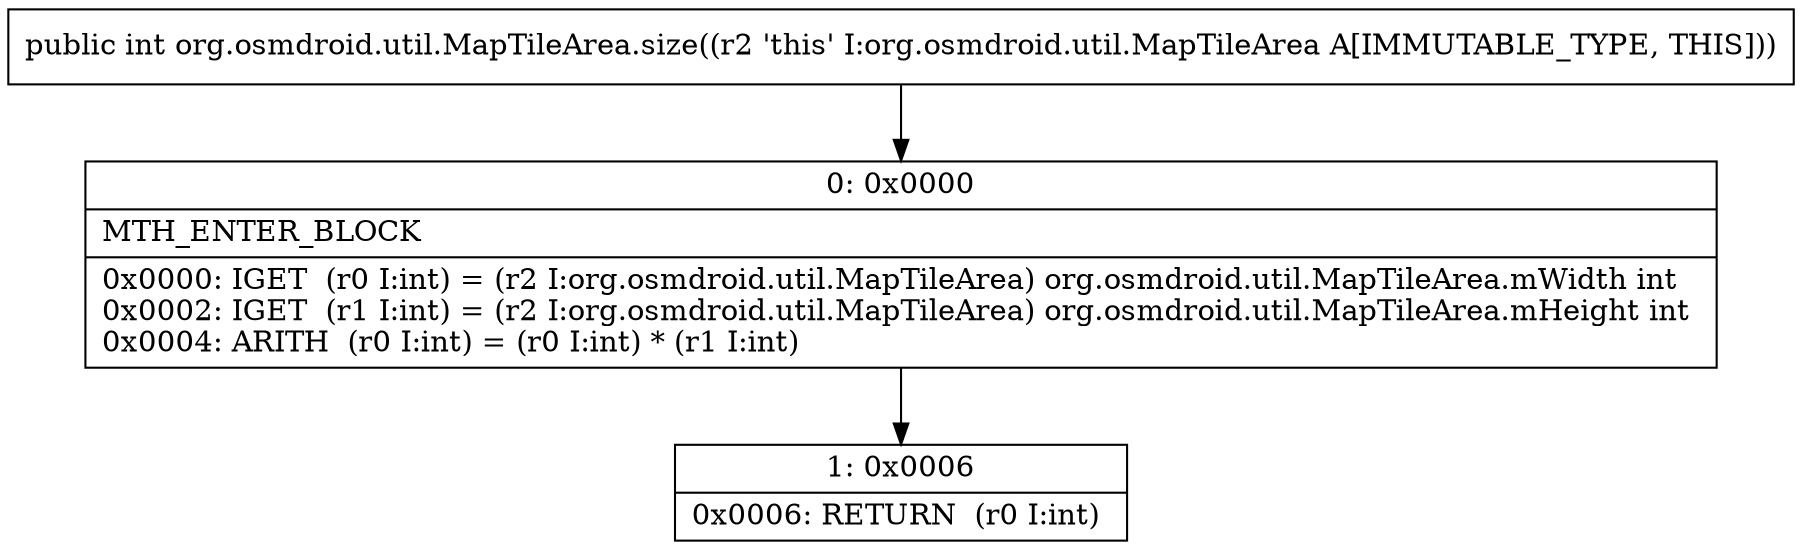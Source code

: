 digraph "CFG fororg.osmdroid.util.MapTileArea.size()I" {
Node_0 [shape=record,label="{0\:\ 0x0000|MTH_ENTER_BLOCK\l|0x0000: IGET  (r0 I:int) = (r2 I:org.osmdroid.util.MapTileArea) org.osmdroid.util.MapTileArea.mWidth int \l0x0002: IGET  (r1 I:int) = (r2 I:org.osmdroid.util.MapTileArea) org.osmdroid.util.MapTileArea.mHeight int \l0x0004: ARITH  (r0 I:int) = (r0 I:int) * (r1 I:int) \l}"];
Node_1 [shape=record,label="{1\:\ 0x0006|0x0006: RETURN  (r0 I:int) \l}"];
MethodNode[shape=record,label="{public int org.osmdroid.util.MapTileArea.size((r2 'this' I:org.osmdroid.util.MapTileArea A[IMMUTABLE_TYPE, THIS])) }"];
MethodNode -> Node_0;
Node_0 -> Node_1;
}

